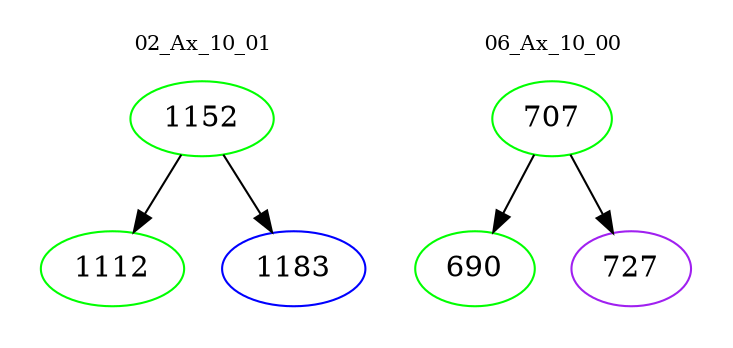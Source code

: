digraph{
subgraph cluster_0 {
color = white
label = "02_Ax_10_01";
fontsize=10;
T0_1152 [label="1152", color="green"]
T0_1152 -> T0_1112 [color="black"]
T0_1112 [label="1112", color="green"]
T0_1152 -> T0_1183 [color="black"]
T0_1183 [label="1183", color="blue"]
}
subgraph cluster_1 {
color = white
label = "06_Ax_10_00";
fontsize=10;
T1_707 [label="707", color="green"]
T1_707 -> T1_690 [color="black"]
T1_690 [label="690", color="green"]
T1_707 -> T1_727 [color="black"]
T1_727 [label="727", color="purple"]
}
}

